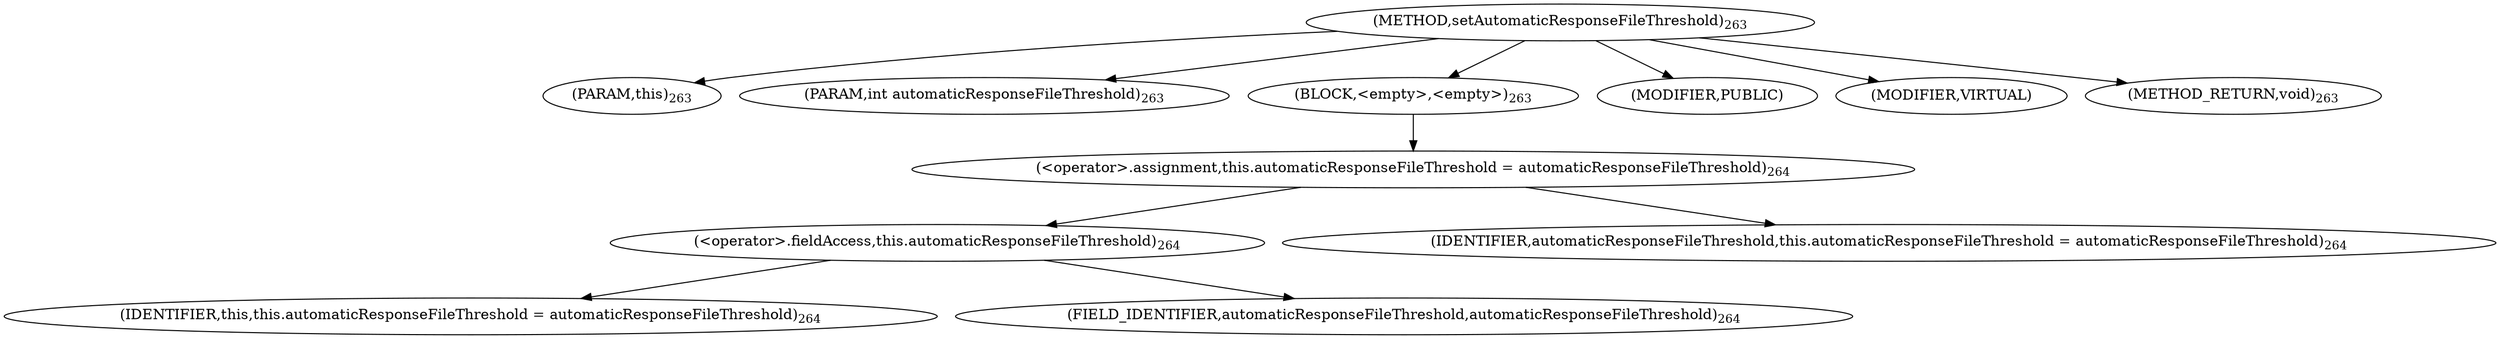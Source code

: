 digraph "setAutomaticResponseFileThreshold" {  
"326" [label = <(METHOD,setAutomaticResponseFileThreshold)<SUB>263</SUB>> ]
"14" [label = <(PARAM,this)<SUB>263</SUB>> ]
"327" [label = <(PARAM,int automaticResponseFileThreshold)<SUB>263</SUB>> ]
"328" [label = <(BLOCK,&lt;empty&gt;,&lt;empty&gt;)<SUB>263</SUB>> ]
"329" [label = <(&lt;operator&gt;.assignment,this.automaticResponseFileThreshold = automaticResponseFileThreshold)<SUB>264</SUB>> ]
"330" [label = <(&lt;operator&gt;.fieldAccess,this.automaticResponseFileThreshold)<SUB>264</SUB>> ]
"13" [label = <(IDENTIFIER,this,this.automaticResponseFileThreshold = automaticResponseFileThreshold)<SUB>264</SUB>> ]
"331" [label = <(FIELD_IDENTIFIER,automaticResponseFileThreshold,automaticResponseFileThreshold)<SUB>264</SUB>> ]
"332" [label = <(IDENTIFIER,automaticResponseFileThreshold,this.automaticResponseFileThreshold = automaticResponseFileThreshold)<SUB>264</SUB>> ]
"333" [label = <(MODIFIER,PUBLIC)> ]
"334" [label = <(MODIFIER,VIRTUAL)> ]
"335" [label = <(METHOD_RETURN,void)<SUB>263</SUB>> ]
  "326" -> "14" 
  "326" -> "327" 
  "326" -> "328" 
  "326" -> "333" 
  "326" -> "334" 
  "326" -> "335" 
  "328" -> "329" 
  "329" -> "330" 
  "329" -> "332" 
  "330" -> "13" 
  "330" -> "331" 
}
